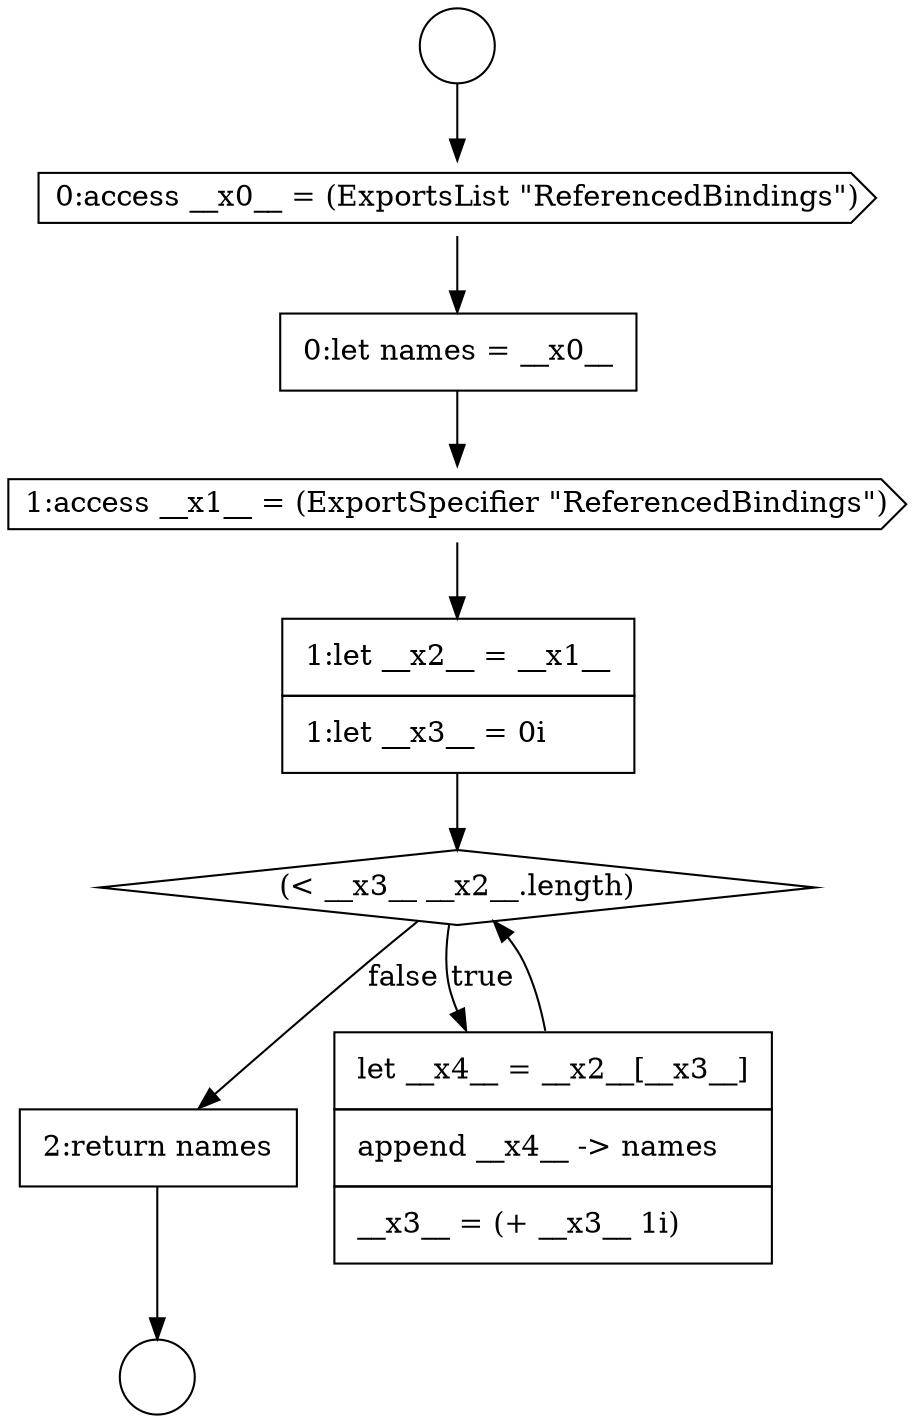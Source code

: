 digraph {
  node9950 [shape=diamond, label=<<font color="black">(&lt; __x3__ __x2__.length)</font>> color="black" fillcolor="white" style=filled]
  node9946 [shape=cds, label=<<font color="black">0:access __x0__ = (ExportsList &quot;ReferencedBindings&quot;)</font>> color="black" fillcolor="white" style=filled]
  node9949 [shape=none, margin=0, label=<<font color="black">
    <table border="0" cellborder="1" cellspacing="0" cellpadding="10">
      <tr><td align="left">1:let __x2__ = __x1__</td></tr>
      <tr><td align="left">1:let __x3__ = 0i</td></tr>
    </table>
  </font>> color="black" fillcolor="white" style=filled]
  node9945 [shape=circle label=" " color="black" fillcolor="white" style=filled]
  node9952 [shape=none, margin=0, label=<<font color="black">
    <table border="0" cellborder="1" cellspacing="0" cellpadding="10">
      <tr><td align="left">2:return names</td></tr>
    </table>
  </font>> color="black" fillcolor="white" style=filled]
  node9948 [shape=cds, label=<<font color="black">1:access __x1__ = (ExportSpecifier &quot;ReferencedBindings&quot;)</font>> color="black" fillcolor="white" style=filled]
  node9947 [shape=none, margin=0, label=<<font color="black">
    <table border="0" cellborder="1" cellspacing="0" cellpadding="10">
      <tr><td align="left">0:let names = __x0__</td></tr>
    </table>
  </font>> color="black" fillcolor="white" style=filled]
  node9951 [shape=none, margin=0, label=<<font color="black">
    <table border="0" cellborder="1" cellspacing="0" cellpadding="10">
      <tr><td align="left">let __x4__ = __x2__[__x3__]</td></tr>
      <tr><td align="left">append __x4__ -&gt; names</td></tr>
      <tr><td align="left">__x3__ = (+ __x3__ 1i)</td></tr>
    </table>
  </font>> color="black" fillcolor="white" style=filled]
  node9944 [shape=circle label=" " color="black" fillcolor="white" style=filled]
  node9951 -> node9950 [ color="black"]
  node9949 -> node9950 [ color="black"]
  node9946 -> node9947 [ color="black"]
  node9952 -> node9945 [ color="black"]
  node9948 -> node9949 [ color="black"]
  node9947 -> node9948 [ color="black"]
  node9944 -> node9946 [ color="black"]
  node9950 -> node9951 [label=<<font color="black">true</font>> color="black"]
  node9950 -> node9952 [label=<<font color="black">false</font>> color="black"]
}
